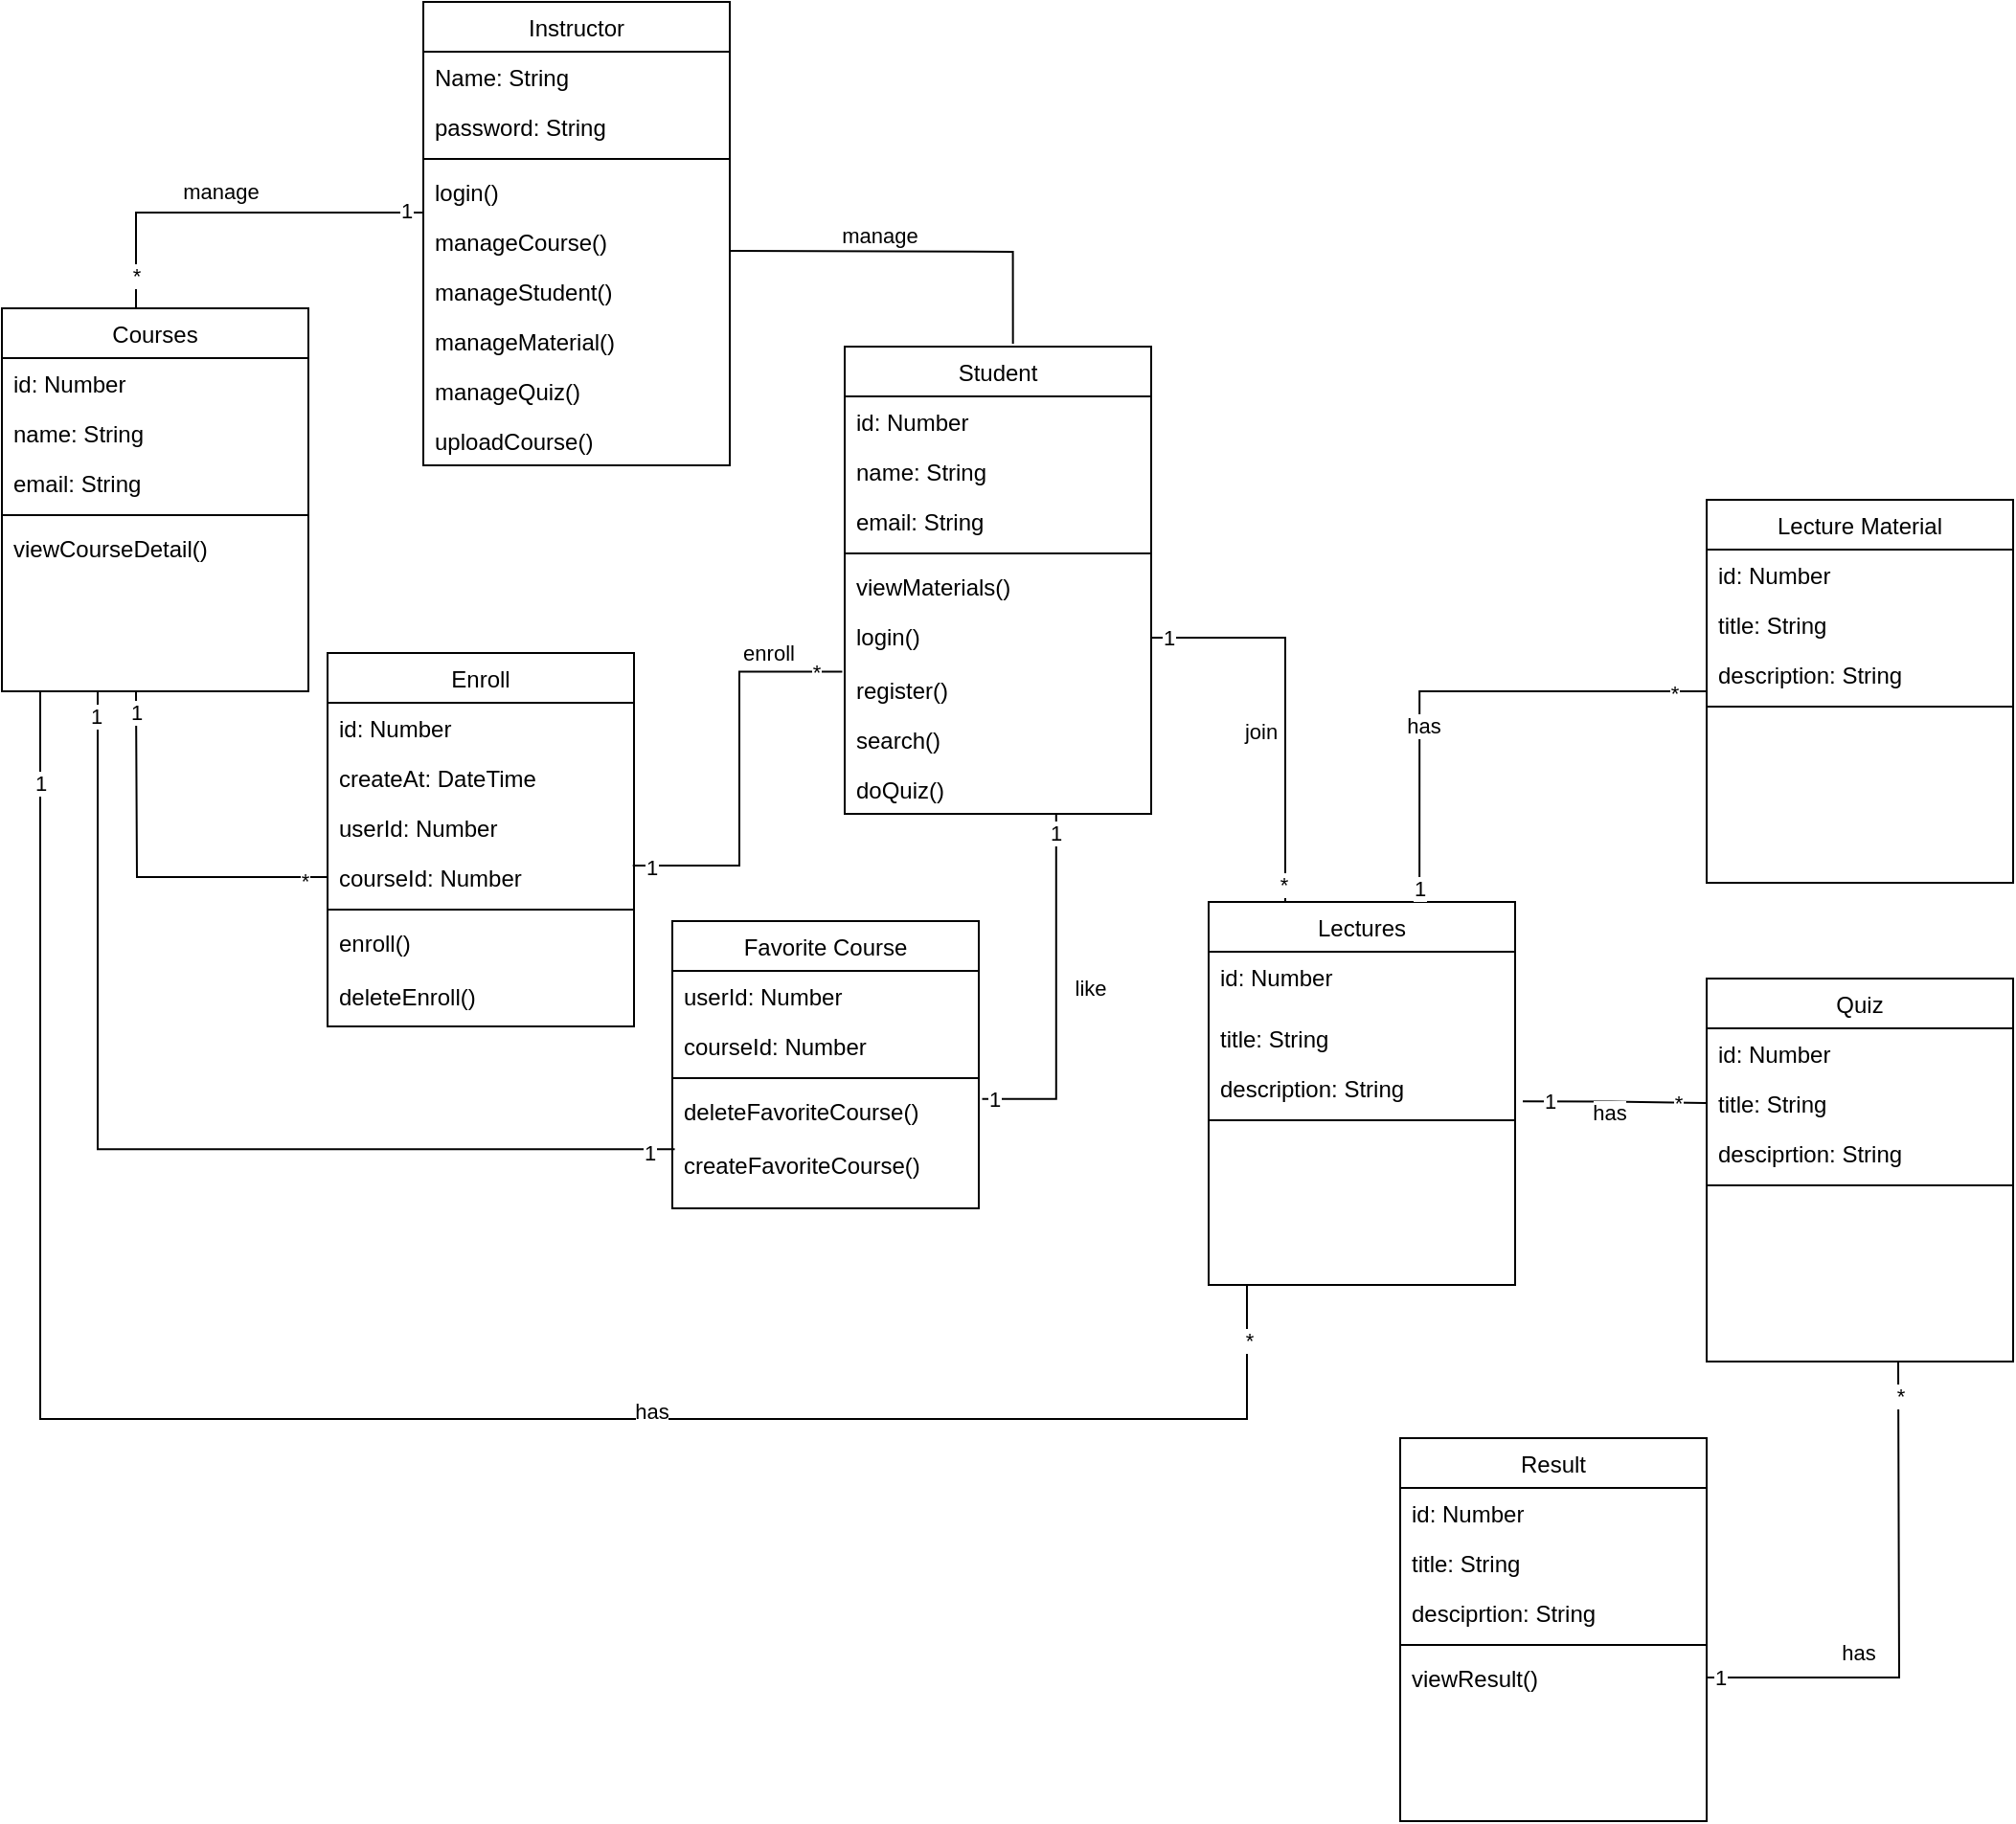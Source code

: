 <mxfile version="15.9.1" type="github">
  <diagram id="C5RBs43oDa-KdzZeNtuy" name="Page-1">
    <mxGraphModel dx="2000" dy="1162" grid="1" gridSize="10" guides="1" tooltips="1" connect="1" arrows="1" fold="1" page="1" pageScale="1" pageWidth="827" pageHeight="1169" math="0" shadow="0">
      <root>
        <mxCell id="WIyWlLk6GJQsqaUBKTNV-0" />
        <mxCell id="WIyWlLk6GJQsqaUBKTNV-1" parent="WIyWlLk6GJQsqaUBKTNV-0" />
        <mxCell id="zkfFHV4jXpPFQw0GAbJ--17" value="Instructor" style="swimlane;fontStyle=0;align=center;verticalAlign=top;childLayout=stackLayout;horizontal=1;startSize=26;horizontalStack=0;resizeParent=1;resizeLast=0;collapsible=1;marginBottom=0;rounded=0;shadow=0;strokeWidth=1;" parent="WIyWlLk6GJQsqaUBKTNV-1" vertex="1">
          <mxGeometry x="390" y="80" width="160" height="242" as="geometry">
            <mxRectangle x="550" y="140" width="160" height="26" as="alternateBounds" />
          </mxGeometry>
        </mxCell>
        <mxCell id="zkfFHV4jXpPFQw0GAbJ--18" value="Name: String" style="text;align=left;verticalAlign=top;spacingLeft=4;spacingRight=4;overflow=hidden;rotatable=0;points=[[0,0.5],[1,0.5]];portConstraint=eastwest;" parent="zkfFHV4jXpPFQw0GAbJ--17" vertex="1">
          <mxGeometry y="26" width="160" height="26" as="geometry" />
        </mxCell>
        <mxCell id="zkfFHV4jXpPFQw0GAbJ--22" value="password: String" style="text;align=left;verticalAlign=top;spacingLeft=4;spacingRight=4;overflow=hidden;rotatable=0;points=[[0,0.5],[1,0.5]];portConstraint=eastwest;rounded=0;shadow=0;html=0;" parent="zkfFHV4jXpPFQw0GAbJ--17" vertex="1">
          <mxGeometry y="52" width="160" height="26" as="geometry" />
        </mxCell>
        <mxCell id="zkfFHV4jXpPFQw0GAbJ--23" value="" style="line;html=1;strokeWidth=1;align=left;verticalAlign=middle;spacingTop=-1;spacingLeft=3;spacingRight=3;rotatable=0;labelPosition=right;points=[];portConstraint=eastwest;" parent="zkfFHV4jXpPFQw0GAbJ--17" vertex="1">
          <mxGeometry y="78" width="160" height="8" as="geometry" />
        </mxCell>
        <mxCell id="zkfFHV4jXpPFQw0GAbJ--25" value="login()" style="text;align=left;verticalAlign=top;spacingLeft=4;spacingRight=4;overflow=hidden;rotatable=0;points=[[0,0.5],[1,0.5]];portConstraint=eastwest;" parent="zkfFHV4jXpPFQw0GAbJ--17" vertex="1">
          <mxGeometry y="86" width="160" height="26" as="geometry" />
        </mxCell>
        <mxCell id="V0rR6DF7FyweTKffYNo6-0" value="manageCourse()" style="text;align=left;verticalAlign=top;spacingLeft=4;spacingRight=4;overflow=hidden;rotatable=0;points=[[0,0.5],[1,0.5]];portConstraint=eastwest;" vertex="1" parent="zkfFHV4jXpPFQw0GAbJ--17">
          <mxGeometry y="112" width="160" height="26" as="geometry" />
        </mxCell>
        <mxCell id="V0rR6DF7FyweTKffYNo6-2" value="manageStudent()" style="text;align=left;verticalAlign=top;spacingLeft=4;spacingRight=4;overflow=hidden;rotatable=0;points=[[0,0.5],[1,0.5]];portConstraint=eastwest;" vertex="1" parent="zkfFHV4jXpPFQw0GAbJ--17">
          <mxGeometry y="138" width="160" height="26" as="geometry" />
        </mxCell>
        <mxCell id="V0rR6DF7FyweTKffYNo6-3" value="manageMaterial()" style="text;align=left;verticalAlign=top;spacingLeft=4;spacingRight=4;overflow=hidden;rotatable=0;points=[[0,0.5],[1,0.5]];portConstraint=eastwest;" vertex="1" parent="zkfFHV4jXpPFQw0GAbJ--17">
          <mxGeometry y="164" width="160" height="26" as="geometry" />
        </mxCell>
        <mxCell id="V0rR6DF7FyweTKffYNo6-85" value="manageQuiz()" style="text;align=left;verticalAlign=top;spacingLeft=4;spacingRight=4;overflow=hidden;rotatable=0;points=[[0,0.5],[1,0.5]];portConstraint=eastwest;" vertex="1" parent="zkfFHV4jXpPFQw0GAbJ--17">
          <mxGeometry y="190" width="160" height="26" as="geometry" />
        </mxCell>
        <mxCell id="V0rR6DF7FyweTKffYNo6-1" value="uploadCourse()" style="text;align=left;verticalAlign=top;spacingLeft=4;spacingRight=4;overflow=hidden;rotatable=0;points=[[0,0.5],[1,0.5]];portConstraint=eastwest;" vertex="1" parent="zkfFHV4jXpPFQw0GAbJ--17">
          <mxGeometry y="216" width="160" height="26" as="geometry" />
        </mxCell>
        <mxCell id="V0rR6DF7FyweTKffYNo6-26" value="Enroll" style="swimlane;fontStyle=0;align=center;verticalAlign=top;childLayout=stackLayout;horizontal=1;startSize=26;horizontalStack=0;resizeParent=1;resizeLast=0;collapsible=1;marginBottom=0;rounded=0;shadow=0;strokeWidth=1;" vertex="1" parent="WIyWlLk6GJQsqaUBKTNV-1">
          <mxGeometry x="340" y="420" width="160" height="195" as="geometry">
            <mxRectangle x="550" y="140" width="160" height="26" as="alternateBounds" />
          </mxGeometry>
        </mxCell>
        <mxCell id="V0rR6DF7FyweTKffYNo6-27" value="id: Number" style="text;align=left;verticalAlign=top;spacingLeft=4;spacingRight=4;overflow=hidden;rotatable=0;points=[[0,0.5],[1,0.5]];portConstraint=eastwest;" vertex="1" parent="V0rR6DF7FyweTKffYNo6-26">
          <mxGeometry y="26" width="160" height="26" as="geometry" />
        </mxCell>
        <mxCell id="V0rR6DF7FyweTKffYNo6-28" value="createAt: DateTime" style="text;align=left;verticalAlign=top;spacingLeft=4;spacingRight=4;overflow=hidden;rotatable=0;points=[[0,0.5],[1,0.5]];portConstraint=eastwest;rounded=0;shadow=0;html=0;" vertex="1" parent="V0rR6DF7FyweTKffYNo6-26">
          <mxGeometry y="52" width="160" height="26" as="geometry" />
        </mxCell>
        <mxCell id="V0rR6DF7FyweTKffYNo6-29" value="userId: Number" style="text;align=left;verticalAlign=top;spacingLeft=4;spacingRight=4;overflow=hidden;rotatable=0;points=[[0,0.5],[1,0.5]];portConstraint=eastwest;rounded=0;shadow=0;html=0;" vertex="1" parent="V0rR6DF7FyweTKffYNo6-26">
          <mxGeometry y="78" width="160" height="26" as="geometry" />
        </mxCell>
        <mxCell id="V0rR6DF7FyweTKffYNo6-34" value="courseId: Number" style="text;align=left;verticalAlign=top;spacingLeft=4;spacingRight=4;overflow=hidden;rotatable=0;points=[[0,0.5],[1,0.5]];portConstraint=eastwest;rounded=0;shadow=0;html=0;" vertex="1" parent="V0rR6DF7FyweTKffYNo6-26">
          <mxGeometry y="104" width="160" height="26" as="geometry" />
        </mxCell>
        <mxCell id="V0rR6DF7FyweTKffYNo6-30" value="" style="line;html=1;strokeWidth=1;align=left;verticalAlign=middle;spacingTop=-1;spacingLeft=3;spacingRight=3;rotatable=0;labelPosition=right;points=[];portConstraint=eastwest;" vertex="1" parent="V0rR6DF7FyweTKffYNo6-26">
          <mxGeometry y="130" width="160" height="8" as="geometry" />
        </mxCell>
        <mxCell id="V0rR6DF7FyweTKffYNo6-31" value="enroll()" style="text;align=left;verticalAlign=top;spacingLeft=4;spacingRight=4;overflow=hidden;rotatable=0;points=[[0,0.5],[1,0.5]];portConstraint=eastwest;" vertex="1" parent="V0rR6DF7FyweTKffYNo6-26">
          <mxGeometry y="138" width="160" height="28" as="geometry" />
        </mxCell>
        <mxCell id="V0rR6DF7FyweTKffYNo6-32" value="deleteEnroll()" style="text;align=left;verticalAlign=top;spacingLeft=4;spacingRight=4;overflow=hidden;rotatable=0;points=[[0,0.5],[1,0.5]];portConstraint=eastwest;" vertex="1" parent="V0rR6DF7FyweTKffYNo6-26">
          <mxGeometry y="166" width="160" height="26" as="geometry" />
        </mxCell>
        <mxCell id="V0rR6DF7FyweTKffYNo6-36" value="" style="endArrow=none;html=1;rounded=0;entryX=0;entryY=0.5;entryDx=0;entryDy=0;edgeStyle=orthogonalEdgeStyle;endFill=0;" edge="1" parent="WIyWlLk6GJQsqaUBKTNV-1" target="V0rR6DF7FyweTKffYNo6-34">
          <mxGeometry width="50" height="50" relative="1" as="geometry">
            <mxPoint x="240" y="440" as="sourcePoint" />
            <mxPoint x="370" y="440" as="targetPoint" />
          </mxGeometry>
        </mxCell>
        <mxCell id="V0rR6DF7FyweTKffYNo6-113" value="1" style="edgeLabel;html=1;align=center;verticalAlign=middle;resizable=0;points=[];" vertex="1" connectable="0" parent="V0rR6DF7FyweTKffYNo6-36">
          <mxGeometry x="-0.886" relative="1" as="geometry">
            <mxPoint as="offset" />
          </mxGeometry>
        </mxCell>
        <mxCell id="V0rR6DF7FyweTKffYNo6-118" value="*" style="edgeLabel;html=1;align=center;verticalAlign=middle;resizable=0;points=[];" vertex="1" connectable="0" parent="V0rR6DF7FyweTKffYNo6-36">
          <mxGeometry x="0.879" y="-2" relative="1" as="geometry">
            <mxPoint as="offset" />
          </mxGeometry>
        </mxCell>
        <mxCell id="V0rR6DF7FyweTKffYNo6-37" value="" style="endArrow=none;html=1;rounded=0;entryX=0.996;entryY=0.269;entryDx=0;entryDy=0;edgeStyle=orthogonalEdgeStyle;entryPerimeter=0;endFill=0;exitX=-0.008;exitY=0.142;exitDx=0;exitDy=0;exitPerimeter=0;" edge="1" parent="WIyWlLk6GJQsqaUBKTNV-1" source="V0rR6DF7FyweTKffYNo6-134" target="V0rR6DF7FyweTKffYNo6-34">
          <mxGeometry width="50" height="50" relative="1" as="geometry">
            <mxPoint x="590" y="380" as="sourcePoint" />
            <mxPoint x="680" y="551.5" as="targetPoint" />
          </mxGeometry>
        </mxCell>
        <mxCell id="V0rR6DF7FyweTKffYNo6-115" value="1" style="edgeLabel;html=1;align=center;verticalAlign=middle;resizable=0;points=[];" vertex="1" connectable="0" parent="V0rR6DF7FyweTKffYNo6-37">
          <mxGeometry x="0.906" y="1" relative="1" as="geometry">
            <mxPoint as="offset" />
          </mxGeometry>
        </mxCell>
        <mxCell id="V0rR6DF7FyweTKffYNo6-116" value="*" style="edgeLabel;html=1;align=center;verticalAlign=middle;resizable=0;points=[];" vertex="1" connectable="0" parent="V0rR6DF7FyweTKffYNo6-37">
          <mxGeometry x="-0.866" relative="1" as="geometry">
            <mxPoint as="offset" />
          </mxGeometry>
        </mxCell>
        <mxCell id="V0rR6DF7FyweTKffYNo6-38" value="" style="endArrow=none;html=1;rounded=0;entryX=0.5;entryY=0;entryDx=0;entryDy=0;edgeStyle=orthogonalEdgeStyle;endFill=0;" edge="1" parent="WIyWlLk6GJQsqaUBKTNV-1">
          <mxGeometry width="50" height="50" relative="1" as="geometry">
            <mxPoint x="390" y="190" as="sourcePoint" />
            <mxPoint x="240.0" y="240" as="targetPoint" />
            <Array as="points">
              <mxPoint x="240" y="190" />
            </Array>
          </mxGeometry>
        </mxCell>
        <mxCell id="V0rR6DF7FyweTKffYNo6-82" value="manage" style="edgeLabel;html=1;align=center;verticalAlign=middle;resizable=0;points=[];" vertex="1" connectable="0" parent="V0rR6DF7FyweTKffYNo6-38">
          <mxGeometry x="0.059" relative="1" as="geometry">
            <mxPoint y="-11" as="offset" />
          </mxGeometry>
        </mxCell>
        <mxCell id="V0rR6DF7FyweTKffYNo6-103" value="1" style="edgeLabel;html=1;align=center;verticalAlign=middle;resizable=0;points=[];" vertex="1" connectable="0" parent="V0rR6DF7FyweTKffYNo6-38">
          <mxGeometry x="-0.91" y="-1" relative="1" as="geometry">
            <mxPoint as="offset" />
          </mxGeometry>
        </mxCell>
        <mxCell id="V0rR6DF7FyweTKffYNo6-104" value="*" style="edgeLabel;html=1;align=center;verticalAlign=middle;resizable=0;points=[];" vertex="1" connectable="0" parent="V0rR6DF7FyweTKffYNo6-38">
          <mxGeometry x="0.827" y="-2" relative="1" as="geometry">
            <mxPoint x="2" as="offset" />
          </mxGeometry>
        </mxCell>
        <mxCell id="V0rR6DF7FyweTKffYNo6-40" value="Lectures" style="swimlane;fontStyle=0;align=center;verticalAlign=top;childLayout=stackLayout;horizontal=1;startSize=26;horizontalStack=0;resizeParent=1;resizeLast=0;collapsible=1;marginBottom=0;rounded=0;shadow=0;strokeWidth=1;" vertex="1" parent="WIyWlLk6GJQsqaUBKTNV-1">
          <mxGeometry x="800" y="550" width="160" height="200" as="geometry">
            <mxRectangle x="550" y="140" width="160" height="26" as="alternateBounds" />
          </mxGeometry>
        </mxCell>
        <mxCell id="V0rR6DF7FyweTKffYNo6-41" value="id: Number" style="text;align=left;verticalAlign=top;spacingLeft=4;spacingRight=4;overflow=hidden;rotatable=0;points=[[0,0.5],[1,0.5]];portConstraint=eastwest;" vertex="1" parent="V0rR6DF7FyweTKffYNo6-40">
          <mxGeometry y="26" width="160" height="32" as="geometry" />
        </mxCell>
        <mxCell id="V0rR6DF7FyweTKffYNo6-42" value="title: String" style="text;align=left;verticalAlign=top;spacingLeft=4;spacingRight=4;overflow=hidden;rotatable=0;points=[[0,0.5],[1,0.5]];portConstraint=eastwest;rounded=0;shadow=0;html=0;" vertex="1" parent="V0rR6DF7FyweTKffYNo6-40">
          <mxGeometry y="58" width="160" height="26" as="geometry" />
        </mxCell>
        <mxCell id="V0rR6DF7FyweTKffYNo6-43" value="description: String" style="text;align=left;verticalAlign=top;spacingLeft=4;spacingRight=4;overflow=hidden;rotatable=0;points=[[0,0.5],[1,0.5]];portConstraint=eastwest;rounded=0;shadow=0;html=0;" vertex="1" parent="V0rR6DF7FyweTKffYNo6-40">
          <mxGeometry y="84" width="160" height="26" as="geometry" />
        </mxCell>
        <mxCell id="V0rR6DF7FyweTKffYNo6-101" value="" style="line;html=1;strokeWidth=1;align=left;verticalAlign=middle;spacingTop=-1;spacingLeft=3;spacingRight=3;rotatable=0;labelPosition=right;points=[];portConstraint=eastwest;" vertex="1" parent="V0rR6DF7FyweTKffYNo6-40">
          <mxGeometry y="110" width="160" height="8" as="geometry" />
        </mxCell>
        <mxCell id="V0rR6DF7FyweTKffYNo6-48" value="Favorite Course" style="swimlane;fontStyle=0;align=center;verticalAlign=top;childLayout=stackLayout;horizontal=1;startSize=26;horizontalStack=0;resizeParent=1;resizeLast=0;collapsible=1;marginBottom=0;rounded=0;shadow=0;strokeWidth=1;" vertex="1" parent="WIyWlLk6GJQsqaUBKTNV-1">
          <mxGeometry x="520" y="560" width="160" height="150" as="geometry">
            <mxRectangle x="550" y="140" width="160" height="26" as="alternateBounds" />
          </mxGeometry>
        </mxCell>
        <mxCell id="V0rR6DF7FyweTKffYNo6-51" value="userId: Number" style="text;align=left;verticalAlign=top;spacingLeft=4;spacingRight=4;overflow=hidden;rotatable=0;points=[[0,0.5],[1,0.5]];portConstraint=eastwest;rounded=0;shadow=0;html=0;" vertex="1" parent="V0rR6DF7FyweTKffYNo6-48">
          <mxGeometry y="26" width="160" height="26" as="geometry" />
        </mxCell>
        <mxCell id="V0rR6DF7FyweTKffYNo6-52" value="courseId: Number" style="text;align=left;verticalAlign=top;spacingLeft=4;spacingRight=4;overflow=hidden;rotatable=0;points=[[0,0.5],[1,0.5]];portConstraint=eastwest;rounded=0;shadow=0;html=0;" vertex="1" parent="V0rR6DF7FyweTKffYNo6-48">
          <mxGeometry y="52" width="160" height="26" as="geometry" />
        </mxCell>
        <mxCell id="V0rR6DF7FyweTKffYNo6-53" value="" style="line;html=1;strokeWidth=1;align=left;verticalAlign=middle;spacingTop=-1;spacingLeft=3;spacingRight=3;rotatable=0;labelPosition=right;points=[];portConstraint=eastwest;" vertex="1" parent="V0rR6DF7FyweTKffYNo6-48">
          <mxGeometry y="78" width="160" height="8" as="geometry" />
        </mxCell>
        <mxCell id="V0rR6DF7FyweTKffYNo6-54" value="deleteFavoriteCourse()" style="text;align=left;verticalAlign=top;spacingLeft=4;spacingRight=4;overflow=hidden;rotatable=0;points=[[0,0.5],[1,0.5]];portConstraint=eastwest;" vertex="1" parent="V0rR6DF7FyweTKffYNo6-48">
          <mxGeometry y="86" width="160" height="28" as="geometry" />
        </mxCell>
        <mxCell id="V0rR6DF7FyweTKffYNo6-55" value="createFavoriteCourse()" style="text;align=left;verticalAlign=top;spacingLeft=4;spacingRight=4;overflow=hidden;rotatable=0;points=[[0,0.5],[1,0.5]];portConstraint=eastwest;" vertex="1" parent="V0rR6DF7FyweTKffYNo6-48">
          <mxGeometry y="114" width="160" height="26" as="geometry" />
        </mxCell>
        <mxCell id="V0rR6DF7FyweTKffYNo6-56" value="" style="endArrow=none;html=1;rounded=0;entryX=0.008;entryY=0.197;entryDx=0;entryDy=0;edgeStyle=orthogonalEdgeStyle;endFill=0;entryPerimeter=0;" edge="1" parent="WIyWlLk6GJQsqaUBKTNV-1" target="V0rR6DF7FyweTKffYNo6-55">
          <mxGeometry width="50" height="50" relative="1" as="geometry">
            <mxPoint x="220" y="440" as="sourcePoint" />
            <mxPoint x="300.0" y="717" as="targetPoint" />
            <Array as="points">
              <mxPoint x="220" y="484" />
              <mxPoint x="220" y="839" />
            </Array>
          </mxGeometry>
        </mxCell>
        <mxCell id="V0rR6DF7FyweTKffYNo6-164" value="1" style="edgeLabel;html=1;align=center;verticalAlign=middle;resizable=0;points=[];" vertex="1" connectable="0" parent="V0rR6DF7FyweTKffYNo6-56">
          <mxGeometry x="0.949" y="-2" relative="1" as="geometry">
            <mxPoint as="offset" />
          </mxGeometry>
        </mxCell>
        <mxCell id="V0rR6DF7FyweTKffYNo6-165" value="1" style="edgeLabel;html=1;align=center;verticalAlign=middle;resizable=0;points=[];" vertex="1" connectable="0" parent="V0rR6DF7FyweTKffYNo6-56">
          <mxGeometry x="-0.951" y="-1" relative="1" as="geometry">
            <mxPoint as="offset" />
          </mxGeometry>
        </mxCell>
        <mxCell id="V0rR6DF7FyweTKffYNo6-57" value="" style="endArrow=none;html=1;rounded=0;entryX=1.011;entryY=0.247;entryDx=0;entryDy=0;edgeStyle=orthogonalEdgeStyle;entryPerimeter=0;endFill=0;exitX=0.69;exitY=0.989;exitDx=0;exitDy=0;exitPerimeter=0;" edge="1" parent="WIyWlLk6GJQsqaUBKTNV-1" source="V0rR6DF7FyweTKffYNo6-136" target="V0rR6DF7FyweTKffYNo6-54">
          <mxGeometry width="50" height="50" relative="1" as="geometry">
            <mxPoint x="730" y="500" as="sourcePoint" />
            <mxPoint x="620.0" y="779.524" as="targetPoint" />
          </mxGeometry>
        </mxCell>
        <mxCell id="V0rR6DF7FyweTKffYNo6-162" value="1" style="edgeLabel;html=1;align=center;verticalAlign=middle;resizable=0;points=[];" vertex="1" connectable="0" parent="V0rR6DF7FyweTKffYNo6-57">
          <mxGeometry x="-0.892" y="-1" relative="1" as="geometry">
            <mxPoint as="offset" />
          </mxGeometry>
        </mxCell>
        <mxCell id="V0rR6DF7FyweTKffYNo6-163" value="1" style="edgeLabel;html=1;align=center;verticalAlign=middle;resizable=0;points=[];" vertex="1" connectable="0" parent="V0rR6DF7FyweTKffYNo6-57">
          <mxGeometry x="0.934" relative="1" as="geometry">
            <mxPoint as="offset" />
          </mxGeometry>
        </mxCell>
        <mxCell id="V0rR6DF7FyweTKffYNo6-61" value="Lecture Material" style="swimlane;fontStyle=0;align=center;verticalAlign=top;childLayout=stackLayout;horizontal=1;startSize=26;horizontalStack=0;resizeParent=1;resizeLast=0;collapsible=1;marginBottom=0;rounded=0;shadow=0;strokeWidth=1;" vertex="1" parent="WIyWlLk6GJQsqaUBKTNV-1">
          <mxGeometry x="1060" y="340" width="160" height="200" as="geometry">
            <mxRectangle x="550" y="140" width="160" height="26" as="alternateBounds" />
          </mxGeometry>
        </mxCell>
        <mxCell id="V0rR6DF7FyweTKffYNo6-62" value="id: Number" style="text;align=left;verticalAlign=top;spacingLeft=4;spacingRight=4;overflow=hidden;rotatable=0;points=[[0,0.5],[1,0.5]];portConstraint=eastwest;" vertex="1" parent="V0rR6DF7FyweTKffYNo6-61">
          <mxGeometry y="26" width="160" height="26" as="geometry" />
        </mxCell>
        <mxCell id="V0rR6DF7FyweTKffYNo6-63" value="title: String" style="text;align=left;verticalAlign=top;spacingLeft=4;spacingRight=4;overflow=hidden;rotatable=0;points=[[0,0.5],[1,0.5]];portConstraint=eastwest;rounded=0;shadow=0;html=0;" vertex="1" parent="V0rR6DF7FyweTKffYNo6-61">
          <mxGeometry y="52" width="160" height="26" as="geometry" />
        </mxCell>
        <mxCell id="V0rR6DF7FyweTKffYNo6-64" value="description: String" style="text;align=left;verticalAlign=top;spacingLeft=4;spacingRight=4;overflow=hidden;rotatable=0;points=[[0,0.5],[1,0.5]];portConstraint=eastwest;rounded=0;shadow=0;html=0;" vertex="1" parent="V0rR6DF7FyweTKffYNo6-61">
          <mxGeometry y="78" width="160" height="26" as="geometry" />
        </mxCell>
        <mxCell id="V0rR6DF7FyweTKffYNo6-65" value="" style="line;html=1;strokeWidth=1;align=left;verticalAlign=middle;spacingTop=-1;spacingLeft=3;spacingRight=3;rotatable=0;labelPosition=right;points=[];portConstraint=eastwest;" vertex="1" parent="V0rR6DF7FyweTKffYNo6-61">
          <mxGeometry y="104" width="160" height="8" as="geometry" />
        </mxCell>
        <mxCell id="V0rR6DF7FyweTKffYNo6-69" value="Quiz" style="swimlane;fontStyle=0;align=center;verticalAlign=top;childLayout=stackLayout;horizontal=1;startSize=26;horizontalStack=0;resizeParent=1;resizeLast=0;collapsible=1;marginBottom=0;rounded=0;shadow=0;strokeWidth=1;" vertex="1" parent="WIyWlLk6GJQsqaUBKTNV-1">
          <mxGeometry x="1060" y="590" width="160" height="200" as="geometry">
            <mxRectangle x="550" y="140" width="160" height="26" as="alternateBounds" />
          </mxGeometry>
        </mxCell>
        <mxCell id="V0rR6DF7FyweTKffYNo6-70" value="id: Number" style="text;align=left;verticalAlign=top;spacingLeft=4;spacingRight=4;overflow=hidden;rotatable=0;points=[[0,0.5],[1,0.5]];portConstraint=eastwest;" vertex="1" parent="V0rR6DF7FyweTKffYNo6-69">
          <mxGeometry y="26" width="160" height="26" as="geometry" />
        </mxCell>
        <mxCell id="V0rR6DF7FyweTKffYNo6-71" value="title: String" style="text;align=left;verticalAlign=top;spacingLeft=4;spacingRight=4;overflow=hidden;rotatable=0;points=[[0,0.5],[1,0.5]];portConstraint=eastwest;rounded=0;shadow=0;html=0;" vertex="1" parent="V0rR6DF7FyweTKffYNo6-69">
          <mxGeometry y="52" width="160" height="26" as="geometry" />
        </mxCell>
        <mxCell id="V0rR6DF7FyweTKffYNo6-72" value="desciprtion: String" style="text;align=left;verticalAlign=top;spacingLeft=4;spacingRight=4;overflow=hidden;rotatable=0;points=[[0,0.5],[1,0.5]];portConstraint=eastwest;rounded=0;shadow=0;html=0;" vertex="1" parent="V0rR6DF7FyweTKffYNo6-69">
          <mxGeometry y="78" width="160" height="26" as="geometry" />
        </mxCell>
        <mxCell id="V0rR6DF7FyweTKffYNo6-73" value="" style="line;html=1;strokeWidth=1;align=left;verticalAlign=middle;spacingTop=-1;spacingLeft=3;spacingRight=3;rotatable=0;labelPosition=right;points=[];portConstraint=eastwest;" vertex="1" parent="V0rR6DF7FyweTKffYNo6-69">
          <mxGeometry y="104" width="160" height="8" as="geometry" />
        </mxCell>
        <mxCell id="V0rR6DF7FyweTKffYNo6-79" value="1" style="endArrow=none;html=1;rounded=0;edgeStyle=orthogonalEdgeStyle;endFill=0;exitX=1.025;exitY=0.776;exitDx=0;exitDy=0;entryX=0;entryY=0.5;entryDx=0;entryDy=0;exitPerimeter=0;" edge="1" parent="WIyWlLk6GJQsqaUBKTNV-1" source="V0rR6DF7FyweTKffYNo6-43" target="V0rR6DF7FyweTKffYNo6-71">
          <mxGeometry x="-0.714" width="50" height="50" relative="1" as="geometry">
            <mxPoint x="880" y="241" as="sourcePoint" />
            <mxPoint x="950" y="345" as="targetPoint" />
            <mxPoint as="offset" />
          </mxGeometry>
        </mxCell>
        <mxCell id="V0rR6DF7FyweTKffYNo6-106" value="has" style="edgeLabel;html=1;align=center;verticalAlign=middle;resizable=0;points=[];" vertex="1" connectable="0" parent="V0rR6DF7FyweTKffYNo6-79">
          <mxGeometry x="-0.312" y="-1" relative="1" as="geometry">
            <mxPoint x="11" y="5" as="offset" />
          </mxGeometry>
        </mxCell>
        <mxCell id="V0rR6DF7FyweTKffYNo6-110" value="*" style="edgeLabel;html=1;align=center;verticalAlign=middle;resizable=0;points=[];" vertex="1" connectable="0" parent="V0rR6DF7FyweTKffYNo6-79">
          <mxGeometry x="0.681" relative="1" as="geometry">
            <mxPoint as="offset" />
          </mxGeometry>
        </mxCell>
        <mxCell id="V0rR6DF7FyweTKffYNo6-81" value="" style="endArrow=none;html=1;rounded=0;exitX=0.688;exitY=0;exitDx=0;exitDy=0;entryX=0;entryY=0.846;entryDx=0;entryDy=0;edgeStyle=orthogonalEdgeStyle;endFill=0;exitPerimeter=0;entryPerimeter=0;" edge="1" parent="WIyWlLk6GJQsqaUBKTNV-1" source="V0rR6DF7FyweTKffYNo6-40" target="V0rR6DF7FyweTKffYNo6-64">
          <mxGeometry width="50" height="50" relative="1" as="geometry">
            <mxPoint x="1030" y="205" as="sourcePoint" />
            <mxPoint x="1150.0" y="287.0" as="targetPoint" />
          </mxGeometry>
        </mxCell>
        <mxCell id="V0rR6DF7FyweTKffYNo6-107" value="has" style="edgeLabel;html=1;align=center;verticalAlign=middle;resizable=0;points=[];" vertex="1" connectable="0" parent="V0rR6DF7FyweTKffYNo6-81">
          <mxGeometry x="-0.408" y="-2" relative="1" as="geometry">
            <mxPoint y="-15" as="offset" />
          </mxGeometry>
        </mxCell>
        <mxCell id="V0rR6DF7FyweTKffYNo6-108" value="1" style="edgeLabel;html=1;align=center;verticalAlign=middle;resizable=0;points=[];" vertex="1" connectable="0" parent="V0rR6DF7FyweTKffYNo6-81">
          <mxGeometry x="-0.946" relative="1" as="geometry">
            <mxPoint as="offset" />
          </mxGeometry>
        </mxCell>
        <mxCell id="V0rR6DF7FyweTKffYNo6-109" value="*" style="edgeLabel;html=1;align=center;verticalAlign=middle;resizable=0;points=[];" vertex="1" connectable="0" parent="V0rR6DF7FyweTKffYNo6-81">
          <mxGeometry x="0.866" y="-1" relative="1" as="geometry">
            <mxPoint as="offset" />
          </mxGeometry>
        </mxCell>
        <mxCell id="V0rR6DF7FyweTKffYNo6-87" value="" style="endArrow=none;html=1;rounded=0;exitX=0.5;exitY=1;exitDx=0;exitDy=0;entryX=0.549;entryY=-0.006;entryDx=0;entryDy=0;edgeStyle=orthogonalEdgeStyle;endFill=0;entryPerimeter=0;" edge="1" parent="WIyWlLk6GJQsqaUBKTNV-1" target="V0rR6DF7FyweTKffYNo6-127">
          <mxGeometry width="50" height="50" relative="1" as="geometry">
            <mxPoint x="550" y="210" as="sourcePoint" />
            <mxPoint x="705.44" y="277.8" as="targetPoint" />
          </mxGeometry>
        </mxCell>
        <mxCell id="V0rR6DF7FyweTKffYNo6-88" value="manage" style="edgeLabel;html=1;align=center;verticalAlign=middle;resizable=0;points=[];" vertex="1" connectable="0" parent="V0rR6DF7FyweTKffYNo6-87">
          <mxGeometry x="-0.201" relative="1" as="geometry">
            <mxPoint y="-9" as="offset" />
          </mxGeometry>
        </mxCell>
        <mxCell id="V0rR6DF7FyweTKffYNo6-89" value="enroll" style="edgeLabel;html=1;align=center;verticalAlign=middle;resizable=0;points=[];" vertex="1" connectable="0" parent="WIyWlLk6GJQsqaUBKTNV-1">
          <mxGeometry x="580.003" y="430.004" as="geometry">
            <mxPoint x="-10" y="-10" as="offset" />
          </mxGeometry>
        </mxCell>
        <mxCell id="V0rR6DF7FyweTKffYNo6-90" value="like" style="edgeLabel;html=1;align=center;verticalAlign=middle;resizable=0;points=[];" vertex="1" connectable="0" parent="WIyWlLk6GJQsqaUBKTNV-1">
          <mxGeometry x="680.003" y="710.004" as="geometry">
            <mxPoint x="58" y="-115" as="offset" />
          </mxGeometry>
        </mxCell>
        <mxCell id="V0rR6DF7FyweTKffYNo6-119" value="Courses" style="swimlane;fontStyle=0;align=center;verticalAlign=top;childLayout=stackLayout;horizontal=1;startSize=26;horizontalStack=0;resizeParent=1;resizeLast=0;collapsible=1;marginBottom=0;rounded=0;shadow=0;strokeWidth=1;" vertex="1" parent="WIyWlLk6GJQsqaUBKTNV-1">
          <mxGeometry x="170" y="240" width="160" height="200" as="geometry">
            <mxRectangle x="550" y="140" width="160" height="26" as="alternateBounds" />
          </mxGeometry>
        </mxCell>
        <mxCell id="V0rR6DF7FyweTKffYNo6-120" value="id: Number" style="text;align=left;verticalAlign=top;spacingLeft=4;spacingRight=4;overflow=hidden;rotatable=0;points=[[0,0.5],[1,0.5]];portConstraint=eastwest;" vertex="1" parent="V0rR6DF7FyweTKffYNo6-119">
          <mxGeometry y="26" width="160" height="26" as="geometry" />
        </mxCell>
        <mxCell id="V0rR6DF7FyweTKffYNo6-121" value="name: String" style="text;align=left;verticalAlign=top;spacingLeft=4;spacingRight=4;overflow=hidden;rotatable=0;points=[[0,0.5],[1,0.5]];portConstraint=eastwest;rounded=0;shadow=0;html=0;" vertex="1" parent="V0rR6DF7FyweTKffYNo6-119">
          <mxGeometry y="52" width="160" height="26" as="geometry" />
        </mxCell>
        <mxCell id="V0rR6DF7FyweTKffYNo6-122" value="email: String" style="text;align=left;verticalAlign=top;spacingLeft=4;spacingRight=4;overflow=hidden;rotatable=0;points=[[0,0.5],[1,0.5]];portConstraint=eastwest;rounded=0;shadow=0;html=0;" vertex="1" parent="V0rR6DF7FyweTKffYNo6-119">
          <mxGeometry y="78" width="160" height="26" as="geometry" />
        </mxCell>
        <mxCell id="V0rR6DF7FyweTKffYNo6-123" value="" style="line;html=1;strokeWidth=1;align=left;verticalAlign=middle;spacingTop=-1;spacingLeft=3;spacingRight=3;rotatable=0;labelPosition=right;points=[];portConstraint=eastwest;" vertex="1" parent="V0rR6DF7FyweTKffYNo6-119">
          <mxGeometry y="104" width="160" height="8" as="geometry" />
        </mxCell>
        <mxCell id="V0rR6DF7FyweTKffYNo6-124" value="viewCourseDetail()" style="text;align=left;verticalAlign=top;spacingLeft=4;spacingRight=4;overflow=hidden;rotatable=0;points=[[0,0.5],[1,0.5]];portConstraint=eastwest;" vertex="1" parent="V0rR6DF7FyweTKffYNo6-119">
          <mxGeometry y="112" width="160" height="28" as="geometry" />
        </mxCell>
        <mxCell id="V0rR6DF7FyweTKffYNo6-127" value="Student" style="swimlane;fontStyle=0;align=center;verticalAlign=top;childLayout=stackLayout;horizontal=1;startSize=26;horizontalStack=0;resizeParent=1;resizeLast=0;collapsible=1;marginBottom=0;rounded=0;shadow=0;strokeWidth=1;" vertex="1" parent="WIyWlLk6GJQsqaUBKTNV-1">
          <mxGeometry x="610" y="260" width="160" height="244" as="geometry">
            <mxRectangle x="550" y="140" width="160" height="26" as="alternateBounds" />
          </mxGeometry>
        </mxCell>
        <mxCell id="V0rR6DF7FyweTKffYNo6-128" value="id: Number" style="text;align=left;verticalAlign=top;spacingLeft=4;spacingRight=4;overflow=hidden;rotatable=0;points=[[0,0.5],[1,0.5]];portConstraint=eastwest;" vertex="1" parent="V0rR6DF7FyweTKffYNo6-127">
          <mxGeometry y="26" width="160" height="26" as="geometry" />
        </mxCell>
        <mxCell id="V0rR6DF7FyweTKffYNo6-129" value="name: String" style="text;align=left;verticalAlign=top;spacingLeft=4;spacingRight=4;overflow=hidden;rotatable=0;points=[[0,0.5],[1,0.5]];portConstraint=eastwest;rounded=0;shadow=0;html=0;" vertex="1" parent="V0rR6DF7FyweTKffYNo6-127">
          <mxGeometry y="52" width="160" height="26" as="geometry" />
        </mxCell>
        <mxCell id="V0rR6DF7FyweTKffYNo6-130" value="email: String" style="text;align=left;verticalAlign=top;spacingLeft=4;spacingRight=4;overflow=hidden;rotatable=0;points=[[0,0.5],[1,0.5]];portConstraint=eastwest;rounded=0;shadow=0;html=0;" vertex="1" parent="V0rR6DF7FyweTKffYNo6-127">
          <mxGeometry y="78" width="160" height="26" as="geometry" />
        </mxCell>
        <mxCell id="V0rR6DF7FyweTKffYNo6-131" value="" style="line;html=1;strokeWidth=1;align=left;verticalAlign=middle;spacingTop=-1;spacingLeft=3;spacingRight=3;rotatable=0;labelPosition=right;points=[];portConstraint=eastwest;" vertex="1" parent="V0rR6DF7FyweTKffYNo6-127">
          <mxGeometry y="104" width="160" height="8" as="geometry" />
        </mxCell>
        <mxCell id="V0rR6DF7FyweTKffYNo6-132" value="viewMaterials()" style="text;align=left;verticalAlign=top;spacingLeft=4;spacingRight=4;overflow=hidden;rotatable=0;points=[[0,0.5],[1,0.5]];portConstraint=eastwest;" vertex="1" parent="V0rR6DF7FyweTKffYNo6-127">
          <mxGeometry y="112" width="160" height="26" as="geometry" />
        </mxCell>
        <mxCell id="V0rR6DF7FyweTKffYNo6-133" value="login()" style="text;align=left;verticalAlign=top;spacingLeft=4;spacingRight=4;overflow=hidden;rotatable=0;points=[[0,0.5],[1,0.5]];portConstraint=eastwest;" vertex="1" parent="V0rR6DF7FyweTKffYNo6-127">
          <mxGeometry y="138" width="160" height="28" as="geometry" />
        </mxCell>
        <mxCell id="V0rR6DF7FyweTKffYNo6-134" value="register()" style="text;align=left;verticalAlign=top;spacingLeft=4;spacingRight=4;overflow=hidden;rotatable=0;points=[[0,0.5],[1,0.5]];portConstraint=eastwest;" vertex="1" parent="V0rR6DF7FyweTKffYNo6-127">
          <mxGeometry y="166" width="160" height="26" as="geometry" />
        </mxCell>
        <mxCell id="V0rR6DF7FyweTKffYNo6-135" value="search()" style="text;align=left;verticalAlign=top;spacingLeft=4;spacingRight=4;overflow=hidden;rotatable=0;points=[[0,0.5],[1,0.5]];portConstraint=eastwest;" vertex="1" parent="V0rR6DF7FyweTKffYNo6-127">
          <mxGeometry y="192" width="160" height="26" as="geometry" />
        </mxCell>
        <mxCell id="V0rR6DF7FyweTKffYNo6-136" value="doQuiz()" style="text;align=left;verticalAlign=top;spacingLeft=4;spacingRight=4;overflow=hidden;rotatable=0;points=[[0,0.5],[1,0.5]];portConstraint=eastwest;" vertex="1" parent="V0rR6DF7FyweTKffYNo6-127">
          <mxGeometry y="218" width="160" height="26" as="geometry" />
        </mxCell>
        <mxCell id="V0rR6DF7FyweTKffYNo6-148" value="" style="endArrow=none;html=1;rounded=0;entryX=1;entryY=0.5;entryDx=0;entryDy=0;edgeStyle=orthogonalEdgeStyle;endFill=0;exitX=0.25;exitY=0;exitDx=0;exitDy=0;" edge="1" parent="WIyWlLk6GJQsqaUBKTNV-1" source="V0rR6DF7FyweTKffYNo6-40" target="V0rR6DF7FyweTKffYNo6-133">
          <mxGeometry width="50" height="50" relative="1" as="geometry">
            <mxPoint x="890" y="560" as="sourcePoint" />
            <mxPoint x="560.0" y="189.0" as="targetPoint" />
          </mxGeometry>
        </mxCell>
        <mxCell id="V0rR6DF7FyweTKffYNo6-149" value="1" style="edgeLabel;html=1;align=center;verticalAlign=middle;resizable=0;points=[];" vertex="1" connectable="0" parent="V0rR6DF7FyweTKffYNo6-148">
          <mxGeometry x="0.914" relative="1" as="geometry">
            <mxPoint as="offset" />
          </mxGeometry>
        </mxCell>
        <mxCell id="V0rR6DF7FyweTKffYNo6-150" value="*" style="edgeLabel;html=1;align=center;verticalAlign=middle;resizable=0;points=[];" vertex="1" connectable="0" parent="V0rR6DF7FyweTKffYNo6-148">
          <mxGeometry x="-0.911" y="1" relative="1" as="geometry">
            <mxPoint as="offset" />
          </mxGeometry>
        </mxCell>
        <mxCell id="V0rR6DF7FyweTKffYNo6-151" value="join" style="edgeLabel;html=1;align=center;verticalAlign=middle;resizable=0;points=[];" vertex="1" connectable="0" parent="V0rR6DF7FyweTKffYNo6-148">
          <mxGeometry x="-0.016" y="1" relative="1" as="geometry">
            <mxPoint x="-12" y="13" as="offset" />
          </mxGeometry>
        </mxCell>
        <mxCell id="V0rR6DF7FyweTKffYNo6-152" value="Result" style="swimlane;fontStyle=0;align=center;verticalAlign=top;childLayout=stackLayout;horizontal=1;startSize=26;horizontalStack=0;resizeParent=1;resizeLast=0;collapsible=1;marginBottom=0;rounded=0;shadow=0;strokeWidth=1;" vertex="1" parent="WIyWlLk6GJQsqaUBKTNV-1">
          <mxGeometry x="900" y="830" width="160" height="200" as="geometry">
            <mxRectangle x="550" y="140" width="160" height="26" as="alternateBounds" />
          </mxGeometry>
        </mxCell>
        <mxCell id="V0rR6DF7FyweTKffYNo6-153" value="id: Number" style="text;align=left;verticalAlign=top;spacingLeft=4;spacingRight=4;overflow=hidden;rotatable=0;points=[[0,0.5],[1,0.5]];portConstraint=eastwest;" vertex="1" parent="V0rR6DF7FyweTKffYNo6-152">
          <mxGeometry y="26" width="160" height="26" as="geometry" />
        </mxCell>
        <mxCell id="V0rR6DF7FyweTKffYNo6-154" value="title: String" style="text;align=left;verticalAlign=top;spacingLeft=4;spacingRight=4;overflow=hidden;rotatable=0;points=[[0,0.5],[1,0.5]];portConstraint=eastwest;rounded=0;shadow=0;html=0;" vertex="1" parent="V0rR6DF7FyweTKffYNo6-152">
          <mxGeometry y="52" width="160" height="26" as="geometry" />
        </mxCell>
        <mxCell id="V0rR6DF7FyweTKffYNo6-155" value="desciprtion: String" style="text;align=left;verticalAlign=top;spacingLeft=4;spacingRight=4;overflow=hidden;rotatable=0;points=[[0,0.5],[1,0.5]];portConstraint=eastwest;rounded=0;shadow=0;html=0;" vertex="1" parent="V0rR6DF7FyweTKffYNo6-152">
          <mxGeometry y="78" width="160" height="26" as="geometry" />
        </mxCell>
        <mxCell id="V0rR6DF7FyweTKffYNo6-156" value="" style="line;html=1;strokeWidth=1;align=left;verticalAlign=middle;spacingTop=-1;spacingLeft=3;spacingRight=3;rotatable=0;labelPosition=right;points=[];portConstraint=eastwest;" vertex="1" parent="V0rR6DF7FyweTKffYNo6-152">
          <mxGeometry y="104" width="160" height="8" as="geometry" />
        </mxCell>
        <mxCell id="V0rR6DF7FyweTKffYNo6-157" value="viewResult()" style="text;align=left;verticalAlign=top;spacingLeft=4;spacingRight=4;overflow=hidden;rotatable=0;points=[[0,0.5],[1,0.5]];portConstraint=eastwest;rounded=0;shadow=0;html=0;" vertex="1" parent="V0rR6DF7FyweTKffYNo6-152">
          <mxGeometry y="112" width="160" height="26" as="geometry" />
        </mxCell>
        <mxCell id="V0rR6DF7FyweTKffYNo6-158" value="" style="endArrow=none;html=1;rounded=0;exitX=1;exitY=0.5;exitDx=0;exitDy=0;edgeStyle=orthogonalEdgeStyle;endFill=0;" edge="1" parent="WIyWlLk6GJQsqaUBKTNV-1" source="V0rR6DF7FyweTKffYNo6-157">
          <mxGeometry width="50" height="50" relative="1" as="geometry">
            <mxPoint x="1010.0" y="930" as="sourcePoint" />
            <mxPoint x="1160" y="790" as="targetPoint" />
          </mxGeometry>
        </mxCell>
        <mxCell id="V0rR6DF7FyweTKffYNo6-159" value="has" style="edgeLabel;html=1;align=center;verticalAlign=middle;resizable=0;points=[];" vertex="1" connectable="0" parent="V0rR6DF7FyweTKffYNo6-158">
          <mxGeometry x="-0.408" y="-2" relative="1" as="geometry">
            <mxPoint y="-15" as="offset" />
          </mxGeometry>
        </mxCell>
        <mxCell id="V0rR6DF7FyweTKffYNo6-160" value="1" style="edgeLabel;html=1;align=center;verticalAlign=middle;resizable=0;points=[];" vertex="1" connectable="0" parent="V0rR6DF7FyweTKffYNo6-158">
          <mxGeometry x="-0.946" relative="1" as="geometry">
            <mxPoint as="offset" />
          </mxGeometry>
        </mxCell>
        <mxCell id="V0rR6DF7FyweTKffYNo6-161" value="*" style="edgeLabel;html=1;align=center;verticalAlign=middle;resizable=0;points=[];" vertex="1" connectable="0" parent="V0rR6DF7FyweTKffYNo6-158">
          <mxGeometry x="0.866" y="-1" relative="1" as="geometry">
            <mxPoint as="offset" />
          </mxGeometry>
        </mxCell>
        <mxCell id="V0rR6DF7FyweTKffYNo6-166" value="" style="endArrow=none;html=1;rounded=0;entryX=1;entryY=0.5;entryDx=0;entryDy=0;edgeStyle=orthogonalEdgeStyle;endFill=0;exitX=0.25;exitY=1;exitDx=0;exitDy=0;" edge="1" parent="WIyWlLk6GJQsqaUBKTNV-1" source="V0rR6DF7FyweTKffYNo6-40">
          <mxGeometry width="50" height="50" relative="1" as="geometry">
            <mxPoint x="520" y="811" as="sourcePoint" />
            <mxPoint x="190" y="440" as="targetPoint" />
            <Array as="points">
              <mxPoint x="820" y="750" />
              <mxPoint x="820" y="820" />
              <mxPoint x="190" y="820" />
            </Array>
          </mxGeometry>
        </mxCell>
        <mxCell id="V0rR6DF7FyweTKffYNo6-167" value="1" style="edgeLabel;html=1;align=center;verticalAlign=middle;resizable=0;points=[];" vertex="1" connectable="0" parent="V0rR6DF7FyweTKffYNo6-166">
          <mxGeometry x="0.914" relative="1" as="geometry">
            <mxPoint as="offset" />
          </mxGeometry>
        </mxCell>
        <mxCell id="V0rR6DF7FyweTKffYNo6-168" value="*" style="edgeLabel;html=1;align=center;verticalAlign=middle;resizable=0;points=[];" vertex="1" connectable="0" parent="V0rR6DF7FyweTKffYNo6-166">
          <mxGeometry x="-0.911" y="1" relative="1" as="geometry">
            <mxPoint as="offset" />
          </mxGeometry>
        </mxCell>
        <mxCell id="V0rR6DF7FyweTKffYNo6-172" value="has" style="edgeLabel;html=1;align=center;verticalAlign=middle;resizable=0;points=[];" vertex="1" connectable="0" parent="WIyWlLk6GJQsqaUBKTNV-1">
          <mxGeometry x="510.003" y="800" as="geometry">
            <mxPoint x="-1" y="16" as="offset" />
          </mxGeometry>
        </mxCell>
      </root>
    </mxGraphModel>
  </diagram>
</mxfile>
